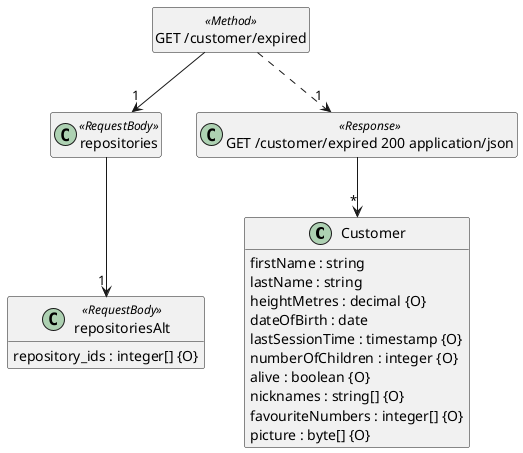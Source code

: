 @startuml
hide <<Method>> circle
hide empty methods
hide empty fields
set namespaceSeparator none

class "Customer" {
  firstName : string
  lastName : string
  heightMetres : decimal {O}
  dateOfBirth : date
  lastSessionTime : timestamp {O}
  numberOfChildren : integer {O}
  alive : boolean {O}
  nicknames : string[] {O}
  favouriteNumbers : integer[] {O}
  picture : byte[] {O}
}

class "repositories" <<RequestBody>> {
}

class "repositoriesAlt" <<RequestBody>> {
  repository_ids : integer[] {O}
}

class "GET /customer/expired" <<Method>> {
}

class "GET /customer/expired 200 application/json" <<Response>> {
}

"repositories" --> "1" "repositoriesAlt"

"GET /customer/expired 200 application/json" --> "*" "Customer"

"GET /customer/expired" ..> "1" "GET /customer/expired 200 application/json"

"GET /customer/expired" --> "1" "repositories"

@enduml
